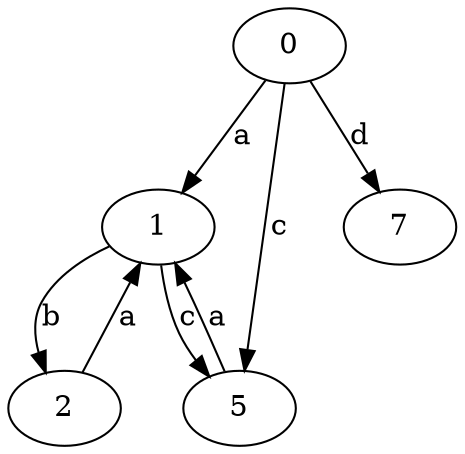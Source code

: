 strict digraph  {
0;
1;
2;
5;
7;
0 -> 1  [label=a];
0 -> 5  [label=c];
0 -> 7  [label=d];
1 -> 2  [label=b];
1 -> 5  [label=c];
2 -> 1  [label=a];
5 -> 1  [label=a];
}
